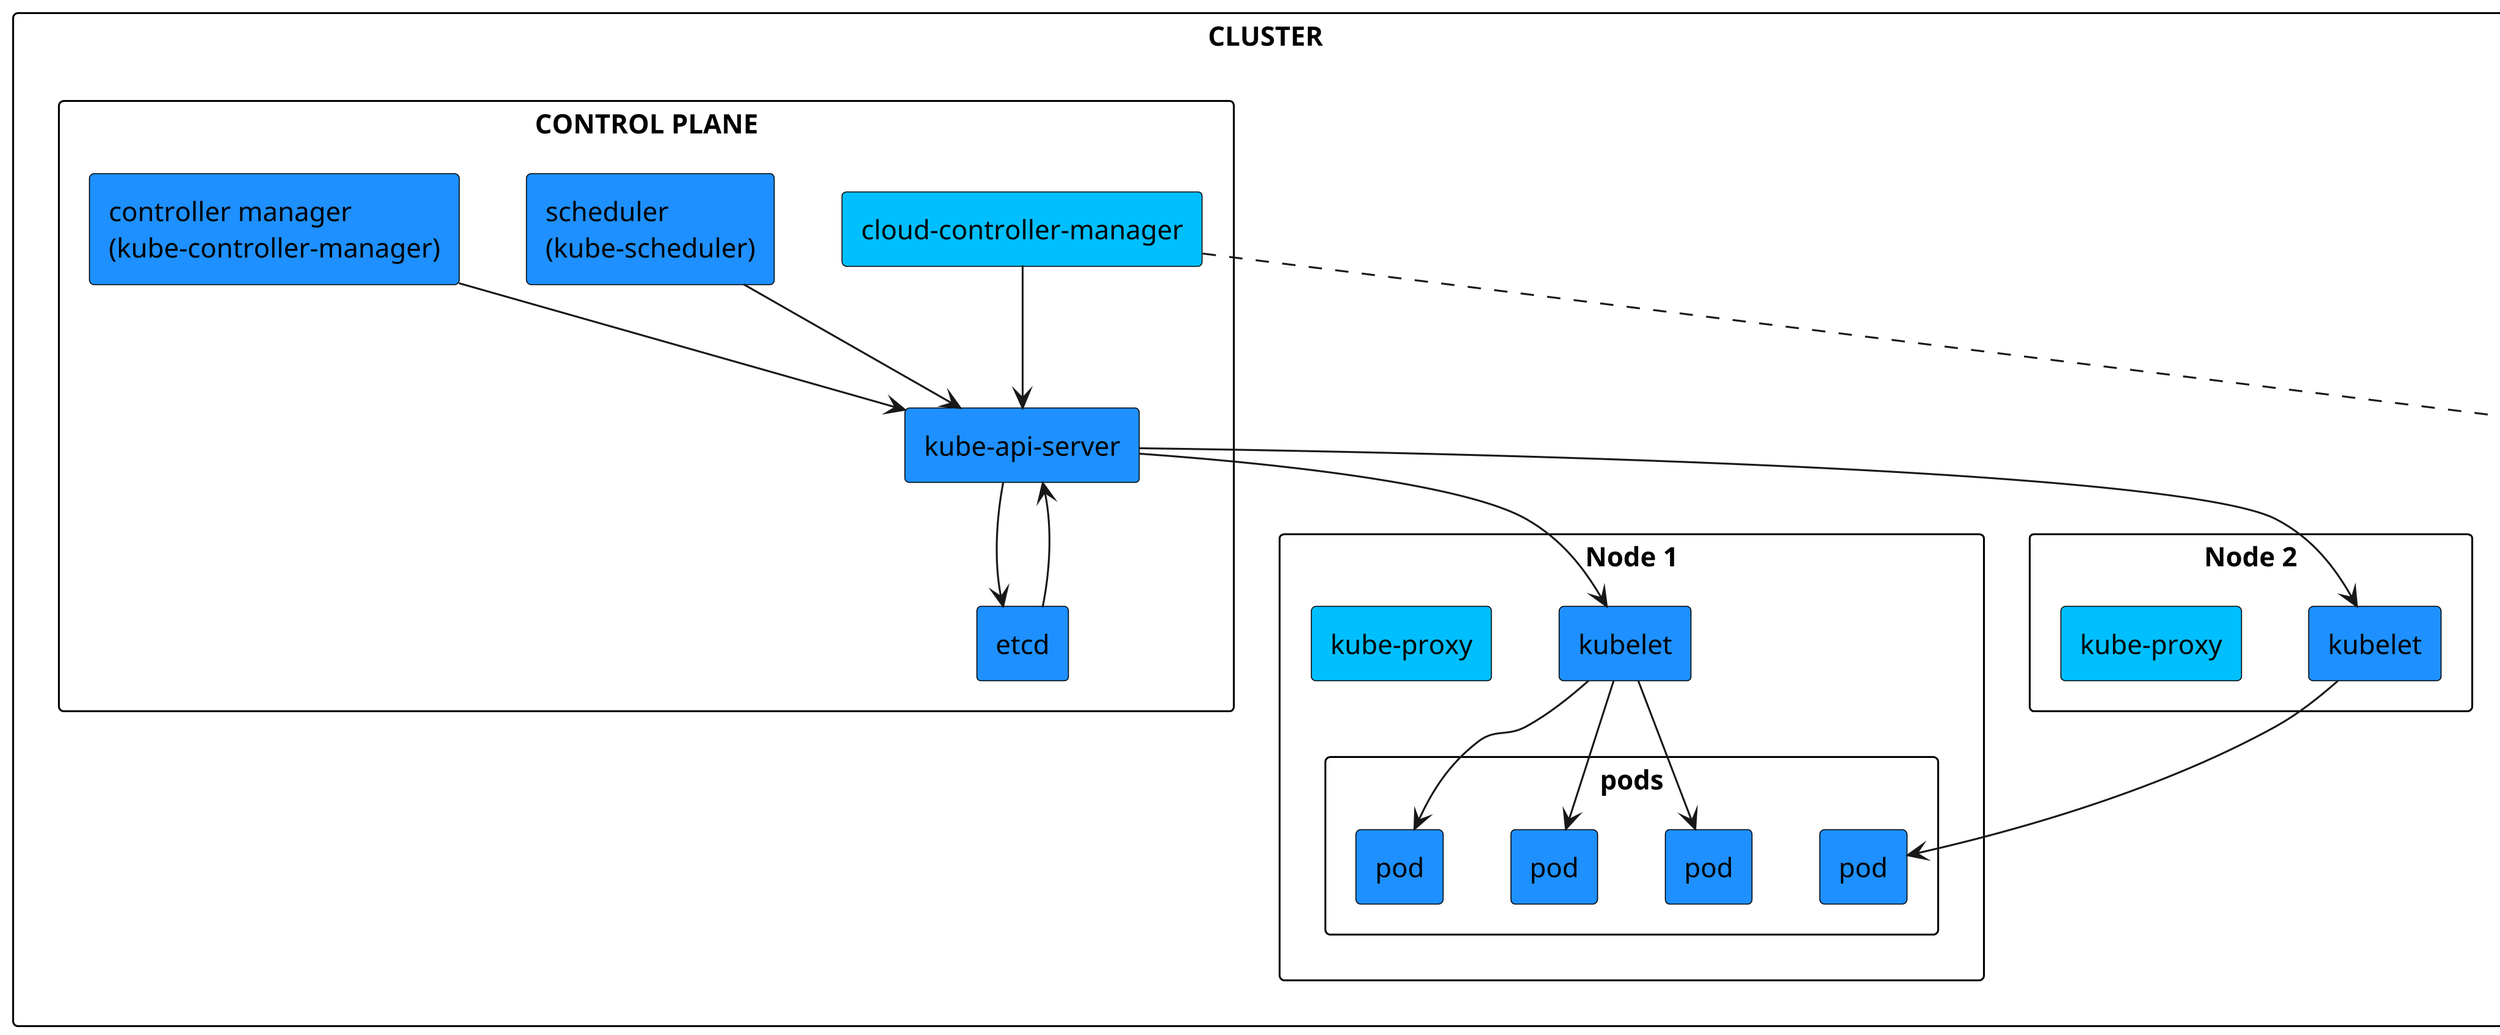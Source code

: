 @startuml
skinparam rectangle {
  BackgroundColor #ffffff
  BorderColor black
}
skinparam shadowing false
skinparam dpi 300

rectangle "CLUSTER" {
  rectangle "CONTROL PLANE" {
    rectangle "cloud-controller-manager" as CCM #00BFFF
    rectangle "kube-api-server" as API #1E90FF
    rectangle "etcd" as ETCD #1E90FF
    rectangle "scheduler\n(kube-scheduler)" as SCHED #1E90FF
    rectangle "controller manager\n(kube-controller-manager)" as CTRL #1E90FF

    CCM --> API
    API --> ETCD
    ETCD --> API
    SCHED --> API
    CTRL --> API
  }

  rectangle "Node 1" {
    rectangle "kubelet" as KLET1 #1E90FF
    rectangle "kube-proxy" as KPROXY1 #00BFFF
    rectangle "pods" {
      rectangle "pod" as POD1_1 #1E90FF
      rectangle "pod" as POD1_2 #1E90FF
      rectangle "pod" as POD1_3 #1E90FF
    }
    KLET1 --> POD1_1
    KLET1 --> POD1_2
    KLET1 --> POD1_3
  }

  rectangle "Node 2" {
    rectangle "kubelet" as KLET2 #1E90FF
    rectangle "kube-proxy" as KPROXY2 #00BFFF
    rectangle "pods" {
      rectangle "pod" as POD2_1 #1E90FF
    }
    KLET2 --> POD2_1
  }

  API --> KLET1
  API --> KLET2
}

cloud "CLOUD PROVIDER API" as CLOUD #00BFFF
CCM ..> CLOUD
@enduml
